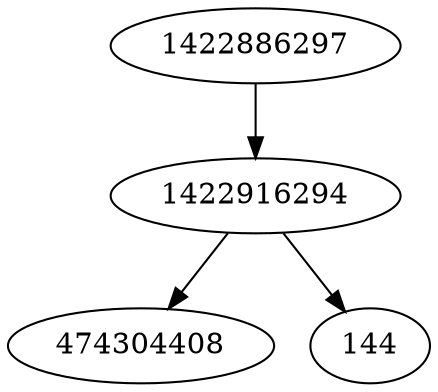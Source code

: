 strict digraph  {
474304408;
1422886297;
144;
1422916294;
1422886297 -> 1422916294;
1422916294 -> 474304408;
1422916294 -> 144;
}
